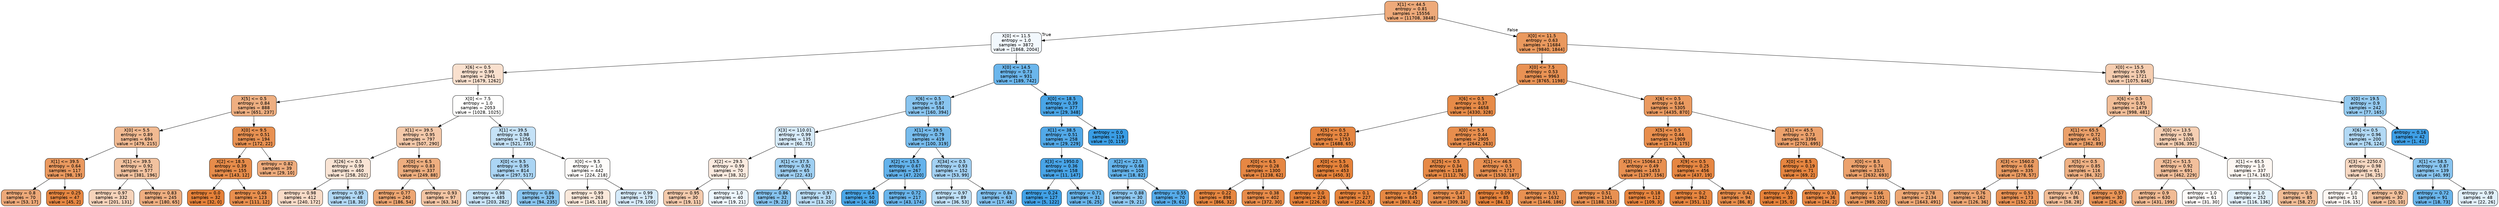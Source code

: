 digraph Tree {
node [shape=box, style="filled, rounded", color="black", fontname=helvetica] ;
edge [fontname=helvetica] ;
0 [label="X[1] <= 44.5\nentropy = 0.81\nsamples = 15556\nvalue = [11708, 3848]", fillcolor="#eeaa7a"] ;
1 [label="X[0] <= 11.5\nentropy = 1.0\nsamples = 3872\nvalue = [1868, 2004]", fillcolor="#f2f8fd"] ;
0 -> 1 [labeldistance=2.5, labelangle=45, headlabel="True"] ;
2 [label="X[6] <= 0.5\nentropy = 0.99\nsamples = 2941\nvalue = [1679, 1262]", fillcolor="#f9e0ce"] ;
1 -> 2 ;
3 [label="X[5] <= 0.5\nentropy = 0.84\nsamples = 888\nvalue = [651, 237]", fillcolor="#eeaf81"] ;
2 -> 3 ;
4 [label="X[0] <= 5.5\nentropy = 0.89\nsamples = 694\nvalue = [479, 215]", fillcolor="#f1ba92"] ;
3 -> 4 ;
5 [label="X[1] <= 39.5\nentropy = 0.64\nsamples = 117\nvalue = [98, 19]", fillcolor="#ea995f"] ;
4 -> 5 ;
6 [label="entropy = 0.8\nsamples = 70\nvalue = [53, 17]", fillcolor="#eda979"] ;
5 -> 6 ;
7 [label="entropy = 0.25\nsamples = 47\nvalue = [45, 2]", fillcolor="#e68742"] ;
5 -> 7 ;
8 [label="X[1] <= 39.5\nentropy = 0.92\nsamples = 577\nvalue = [381, 196]", fillcolor="#f2c29f"] ;
4 -> 8 ;
9 [label="entropy = 0.97\nsamples = 332\nvalue = [201, 131]", fillcolor="#f6d3ba"] ;
8 -> 9 ;
10 [label="entropy = 0.83\nsamples = 245\nvalue = [180, 65]", fillcolor="#eeae80"] ;
8 -> 10 ;
11 [label="X[0] <= 9.5\nentropy = 0.51\nsamples = 194\nvalue = [172, 22]", fillcolor="#e89152"] ;
3 -> 11 ;
12 [label="X[2] <= 18.5\nentropy = 0.39\nsamples = 155\nvalue = [143, 12]", fillcolor="#e78c4a"] ;
11 -> 12 ;
13 [label="entropy = 0.0\nsamples = 32\nvalue = [32, 0]", fillcolor="#e58139"] ;
12 -> 13 ;
14 [label="entropy = 0.46\nsamples = 123\nvalue = [111, 12]", fillcolor="#e88f4e"] ;
12 -> 14 ;
15 [label="entropy = 0.82\nsamples = 39\nvalue = [29, 10]", fillcolor="#eeac7d"] ;
11 -> 15 ;
16 [label="X[0] <= 7.5\nentropy = 1.0\nsamples = 2053\nvalue = [1028, 1025]", fillcolor="#fffffe"] ;
2 -> 16 ;
17 [label="X[1] <= 39.5\nentropy = 0.95\nsamples = 797\nvalue = [507, 290]", fillcolor="#f4c9aa"] ;
16 -> 17 ;
18 [label="X[26] <= 0.5\nentropy = 0.99\nsamples = 460\nvalue = [258, 202]", fillcolor="#f9e4d4"] ;
17 -> 18 ;
19 [label="entropy = 0.98\nsamples = 412\nvalue = [240, 172]", fillcolor="#f8dbc7"] ;
18 -> 19 ;
20 [label="entropy = 0.95\nsamples = 48\nvalue = [18, 30]", fillcolor="#b0d8f5"] ;
18 -> 20 ;
21 [label="X[0] <= 6.5\nentropy = 0.83\nsamples = 337\nvalue = [249, 88]", fillcolor="#eeae7f"] ;
17 -> 21 ;
22 [label="entropy = 0.77\nsamples = 240\nvalue = [186, 54]", fillcolor="#eda672"] ;
21 -> 22 ;
23 [label="entropy = 0.93\nsamples = 97\nvalue = [63, 34]", fillcolor="#f3c5a4"] ;
21 -> 23 ;
24 [label="X[1] <= 39.5\nentropy = 0.98\nsamples = 1256\nvalue = [521, 735]", fillcolor="#c5e2f7"] ;
16 -> 24 ;
25 [label="X[0] <= 9.5\nentropy = 0.95\nsamples = 814\nvalue = [297, 517]", fillcolor="#abd5f4"] ;
24 -> 25 ;
26 [label="entropy = 0.98\nsamples = 485\nvalue = [203, 282]", fillcolor="#c8e4f8"] ;
25 -> 26 ;
27 [label="entropy = 0.86\nsamples = 329\nvalue = [94, 235]", fillcolor="#88c4ef"] ;
25 -> 27 ;
28 [label="X[0] <= 9.5\nentropy = 1.0\nsamples = 442\nvalue = [224, 218]", fillcolor="#fefcfa"] ;
24 -> 28 ;
29 [label="entropy = 0.99\nsamples = 263\nvalue = [145, 118]", fillcolor="#fae8da"] ;
28 -> 29 ;
30 [label="entropy = 0.99\nsamples = 179\nvalue = [79, 100]", fillcolor="#d5eafa"] ;
28 -> 30 ;
31 [label="X[0] <= 14.5\nentropy = 0.73\nsamples = 931\nvalue = [189, 742]", fillcolor="#6bb6ec"] ;
1 -> 31 ;
32 [label="X[6] <= 0.5\nentropy = 0.87\nsamples = 554\nvalue = [160, 394]", fillcolor="#89c5f0"] ;
31 -> 32 ;
33 [label="X[3] <= 110.01\nentropy = 0.99\nsamples = 135\nvalue = [60, 75]", fillcolor="#d7ebfa"] ;
32 -> 33 ;
34 [label="X[2] <= 29.5\nentropy = 0.99\nsamples = 70\nvalue = [38, 32]", fillcolor="#fbebe0"] ;
33 -> 34 ;
35 [label="entropy = 0.95\nsamples = 30\nvalue = [19, 11]", fillcolor="#f4caac"] ;
34 -> 35 ;
36 [label="entropy = 1.0\nsamples = 40\nvalue = [19, 21]", fillcolor="#ecf6fd"] ;
34 -> 36 ;
37 [label="X[1] <= 37.5\nentropy = 0.92\nsamples = 65\nvalue = [22, 43]", fillcolor="#9ecff2"] ;
33 -> 37 ;
38 [label="entropy = 0.86\nsamples = 32\nvalue = [9, 23]", fillcolor="#86c3ef"] ;
37 -> 38 ;
39 [label="entropy = 0.97\nsamples = 33\nvalue = [13, 20]", fillcolor="#baddf6"] ;
37 -> 39 ;
40 [label="X[1] <= 39.5\nentropy = 0.79\nsamples = 419\nvalue = [100, 319]", fillcolor="#77bced"] ;
32 -> 40 ;
41 [label="X[2] <= 15.5\nentropy = 0.67\nsamples = 267\nvalue = [47, 220]", fillcolor="#63b2eb"] ;
40 -> 41 ;
42 [label="entropy = 0.4\nsamples = 50\nvalue = [4, 46]", fillcolor="#4aa6e7"] ;
41 -> 42 ;
43 [label="entropy = 0.72\nsamples = 217\nvalue = [43, 174]", fillcolor="#6ab5eb"] ;
41 -> 43 ;
44 [label="X[34] <= 0.5\nentropy = 0.93\nsamples = 152\nvalue = [53, 99]", fillcolor="#a3d1f3"] ;
40 -> 44 ;
45 [label="entropy = 0.97\nsamples = 89\nvalue = [36, 53]", fillcolor="#bfe0f7"] ;
44 -> 45 ;
46 [label="entropy = 0.84\nsamples = 63\nvalue = [17, 46]", fillcolor="#82c1ef"] ;
44 -> 46 ;
47 [label="X[0] <= 18.5\nentropy = 0.39\nsamples = 377\nvalue = [29, 348]", fillcolor="#49a5e7"] ;
31 -> 47 ;
48 [label="X[1] <= 38.5\nentropy = 0.51\nsamples = 258\nvalue = [29, 229]", fillcolor="#52a9e8"] ;
47 -> 48 ;
49 [label="X[3] <= 1950.0\nentropy = 0.36\nsamples = 158\nvalue = [11, 147]", fillcolor="#48a4e7"] ;
48 -> 49 ;
50 [label="entropy = 0.24\nsamples = 127\nvalue = [5, 122]", fillcolor="#41a1e6"] ;
49 -> 50 ;
51 [label="entropy = 0.71\nsamples = 31\nvalue = [6, 25]", fillcolor="#69b5eb"] ;
49 -> 51 ;
52 [label="X[2] <= 22.5\nentropy = 0.68\nsamples = 100\nvalue = [18, 82]", fillcolor="#64b3eb"] ;
48 -> 52 ;
53 [label="entropy = 0.88\nsamples = 30\nvalue = [9, 21]", fillcolor="#8ec7f0"] ;
52 -> 53 ;
54 [label="entropy = 0.55\nsamples = 70\nvalue = [9, 61]", fillcolor="#56abe9"] ;
52 -> 54 ;
55 [label="entropy = 0.0\nsamples = 119\nvalue = [0, 119]", fillcolor="#399de5"] ;
47 -> 55 ;
56 [label="X[0] <= 11.5\nentropy = 0.63\nsamples = 11684\nvalue = [9840, 1844]", fillcolor="#ea995e"] ;
0 -> 56 [labeldistance=2.5, labelangle=-45, headlabel="False"] ;
57 [label="X[0] <= 7.5\nentropy = 0.53\nsamples = 9963\nvalue = [8765, 1198]", fillcolor="#e99254"] ;
56 -> 57 ;
58 [label="X[6] <= 0.5\nentropy = 0.37\nsamples = 4658\nvalue = [4330, 328]", fillcolor="#e78b48"] ;
57 -> 58 ;
59 [label="X[5] <= 0.5\nentropy = 0.23\nsamples = 1753\nvalue = [1688, 65]", fillcolor="#e68641"] ;
58 -> 59 ;
60 [label="X[0] <= 6.5\nentropy = 0.28\nsamples = 1300\nvalue = [1238, 62]", fillcolor="#e68743"] ;
59 -> 60 ;
61 [label="entropy = 0.22\nsamples = 898\nvalue = [866, 32]", fillcolor="#e68640"] ;
60 -> 61 ;
62 [label="entropy = 0.38\nsamples = 402\nvalue = [372, 30]", fillcolor="#e78b49"] ;
60 -> 62 ;
63 [label="X[0] <= 5.5\nentropy = 0.06\nsamples = 453\nvalue = [450, 3]", fillcolor="#e5823a"] ;
59 -> 63 ;
64 [label="entropy = 0.0\nsamples = 226\nvalue = [226, 0]", fillcolor="#e58139"] ;
63 -> 64 ;
65 [label="entropy = 0.1\nsamples = 227\nvalue = [224, 3]", fillcolor="#e5833c"] ;
63 -> 65 ;
66 [label="X[0] <= 5.5\nentropy = 0.44\nsamples = 2905\nvalue = [2642, 263]", fillcolor="#e88e4d"] ;
58 -> 66 ;
67 [label="X[25] <= 0.5\nentropy = 0.34\nsamples = 1188\nvalue = [1112, 76]", fillcolor="#e78a47"] ;
66 -> 67 ;
68 [label="entropy = 0.29\nsamples = 845\nvalue = [803, 42]", fillcolor="#e68843"] ;
67 -> 68 ;
69 [label="entropy = 0.47\nsamples = 343\nvalue = [309, 34]", fillcolor="#e88f4f"] ;
67 -> 69 ;
70 [label="X[1] <= 46.5\nentropy = 0.5\nsamples = 1717\nvalue = [1530, 187]", fillcolor="#e89051"] ;
66 -> 70 ;
71 [label="entropy = 0.09\nsamples = 85\nvalue = [84, 1]", fillcolor="#e5823b"] ;
70 -> 71 ;
72 [label="entropy = 0.51\nsamples = 1632\nvalue = [1446, 186]", fillcolor="#e89152"] ;
70 -> 72 ;
73 [label="X[6] <= 0.5\nentropy = 0.64\nsamples = 5305\nvalue = [4435, 870]", fillcolor="#ea9a60"] ;
57 -> 73 ;
74 [label="X[5] <= 0.5\nentropy = 0.44\nsamples = 1909\nvalue = [1734, 175]", fillcolor="#e88e4d"] ;
73 -> 74 ;
75 [label="X[3] <= 15064.17\nentropy = 0.49\nsamples = 1453\nvalue = [1297, 156]", fillcolor="#e89051"] ;
74 -> 75 ;
76 [label="entropy = 0.51\nsamples = 1341\nvalue = [1188, 153]", fillcolor="#e89152"] ;
75 -> 76 ;
77 [label="entropy = 0.18\nsamples = 112\nvalue = [109, 3]", fillcolor="#e6843e"] ;
75 -> 77 ;
78 [label="X[9] <= 0.5\nentropy = 0.25\nsamples = 456\nvalue = [437, 19]", fillcolor="#e68642"] ;
74 -> 78 ;
79 [label="entropy = 0.2\nsamples = 362\nvalue = [351, 11]", fillcolor="#e6853f"] ;
78 -> 79 ;
80 [label="entropy = 0.42\nsamples = 94\nvalue = [86, 8]", fillcolor="#e78d4b"] ;
78 -> 80 ;
81 [label="X[1] <= 45.5\nentropy = 0.73\nsamples = 3396\nvalue = [2701, 695]", fillcolor="#eca16c"] ;
73 -> 81 ;
82 [label="X[0] <= 8.5\nentropy = 0.19\nsamples = 71\nvalue = [69, 2]", fillcolor="#e6853f"] ;
81 -> 82 ;
83 [label="entropy = 0.0\nsamples = 35\nvalue = [35, 0]", fillcolor="#e58139"] ;
82 -> 83 ;
84 [label="entropy = 0.31\nsamples = 36\nvalue = [34, 2]", fillcolor="#e78845"] ;
82 -> 84 ;
85 [label="X[0] <= 8.5\nentropy = 0.74\nsamples = 3325\nvalue = [2632, 693]", fillcolor="#eca26d"] ;
81 -> 85 ;
86 [label="entropy = 0.66\nsamples = 1191\nvalue = [989, 202]", fillcolor="#ea9b61"] ;
85 -> 86 ;
87 [label="entropy = 0.78\nsamples = 2134\nvalue = [1643, 491]", fillcolor="#eda774"] ;
85 -> 87 ;
88 [label="X[0] <= 15.5\nentropy = 0.95\nsamples = 1721\nvalue = [1075, 646]", fillcolor="#f5cdb0"] ;
56 -> 88 ;
89 [label="X[6] <= 0.5\nentropy = 0.91\nsamples = 1479\nvalue = [998, 481]", fillcolor="#f2be98"] ;
88 -> 89 ;
90 [label="X[1] <= 65.5\nentropy = 0.72\nsamples = 451\nvalue = [362, 89]", fillcolor="#eba06a"] ;
89 -> 90 ;
91 [label="X[3] <= 1560.0\nentropy = 0.66\nsamples = 335\nvalue = [278, 57]", fillcolor="#ea9b62"] ;
90 -> 91 ;
92 [label="entropy = 0.76\nsamples = 162\nvalue = [126, 36]", fillcolor="#eca572"] ;
91 -> 92 ;
93 [label="entropy = 0.53\nsamples = 173\nvalue = [152, 21]", fillcolor="#e99254"] ;
91 -> 93 ;
94 [label="X[5] <= 0.5\nentropy = 0.85\nsamples = 116\nvalue = [84, 32]", fillcolor="#efb184"] ;
90 -> 94 ;
95 [label="entropy = 0.91\nsamples = 86\nvalue = [58, 28]", fillcolor="#f2be99"] ;
94 -> 95 ;
96 [label="entropy = 0.57\nsamples = 30\nvalue = [26, 4]", fillcolor="#e99457"] ;
94 -> 96 ;
97 [label="X[0] <= 13.5\nentropy = 0.96\nsamples = 1028\nvalue = [636, 392]", fillcolor="#f5cfb3"] ;
89 -> 97 ;
98 [label="X[2] <= 51.5\nentropy = 0.92\nsamples = 691\nvalue = [462, 229]", fillcolor="#f2bf9b"] ;
97 -> 98 ;
99 [label="entropy = 0.9\nsamples = 630\nvalue = [431, 199]", fillcolor="#f1bb94"] ;
98 -> 99 ;
100 [label="entropy = 1.0\nsamples = 61\nvalue = [31, 30]", fillcolor="#fefbf9"] ;
98 -> 100 ;
101 [label="X[1] <= 65.5\nentropy = 1.0\nsamples = 337\nvalue = [174, 163]", fillcolor="#fdf7f2"] ;
97 -> 101 ;
102 [label="entropy = 1.0\nsamples = 252\nvalue = [116, 136]", fillcolor="#e2f1fb"] ;
101 -> 102 ;
103 [label="entropy = 0.9\nsamples = 85\nvalue = [58, 27]", fillcolor="#f1bc95"] ;
101 -> 103 ;
104 [label="X[0] <= 19.5\nentropy = 0.9\nsamples = 242\nvalue = [77, 165]", fillcolor="#95cbf1"] ;
88 -> 104 ;
105 [label="X[6] <= 0.5\nentropy = 0.96\nsamples = 200\nvalue = [76, 124]", fillcolor="#b2d9f5"] ;
104 -> 105 ;
106 [label="X[3] <= 2250.0\nentropy = 0.98\nsamples = 61\nvalue = [36, 25]", fillcolor="#f7d8c2"] ;
105 -> 106 ;
107 [label="entropy = 1.0\nsamples = 31\nvalue = [16, 15]", fillcolor="#fdf7f3"] ;
106 -> 107 ;
108 [label="entropy = 0.92\nsamples = 30\nvalue = [20, 10]", fillcolor="#f2c09c"] ;
106 -> 108 ;
109 [label="X[1] <= 58.5\nentropy = 0.87\nsamples = 139\nvalue = [40, 99]", fillcolor="#89c5f0"] ;
105 -> 109 ;
110 [label="entropy = 0.72\nsamples = 91\nvalue = [18, 73]", fillcolor="#6ab5eb"] ;
109 -> 110 ;
111 [label="entropy = 0.99\nsamples = 48\nvalue = [22, 26]", fillcolor="#e1f0fb"] ;
109 -> 111 ;
112 [label="entropy = 0.16\nsamples = 42\nvalue = [1, 41]", fillcolor="#3e9fe6"] ;
104 -> 112 ;
}